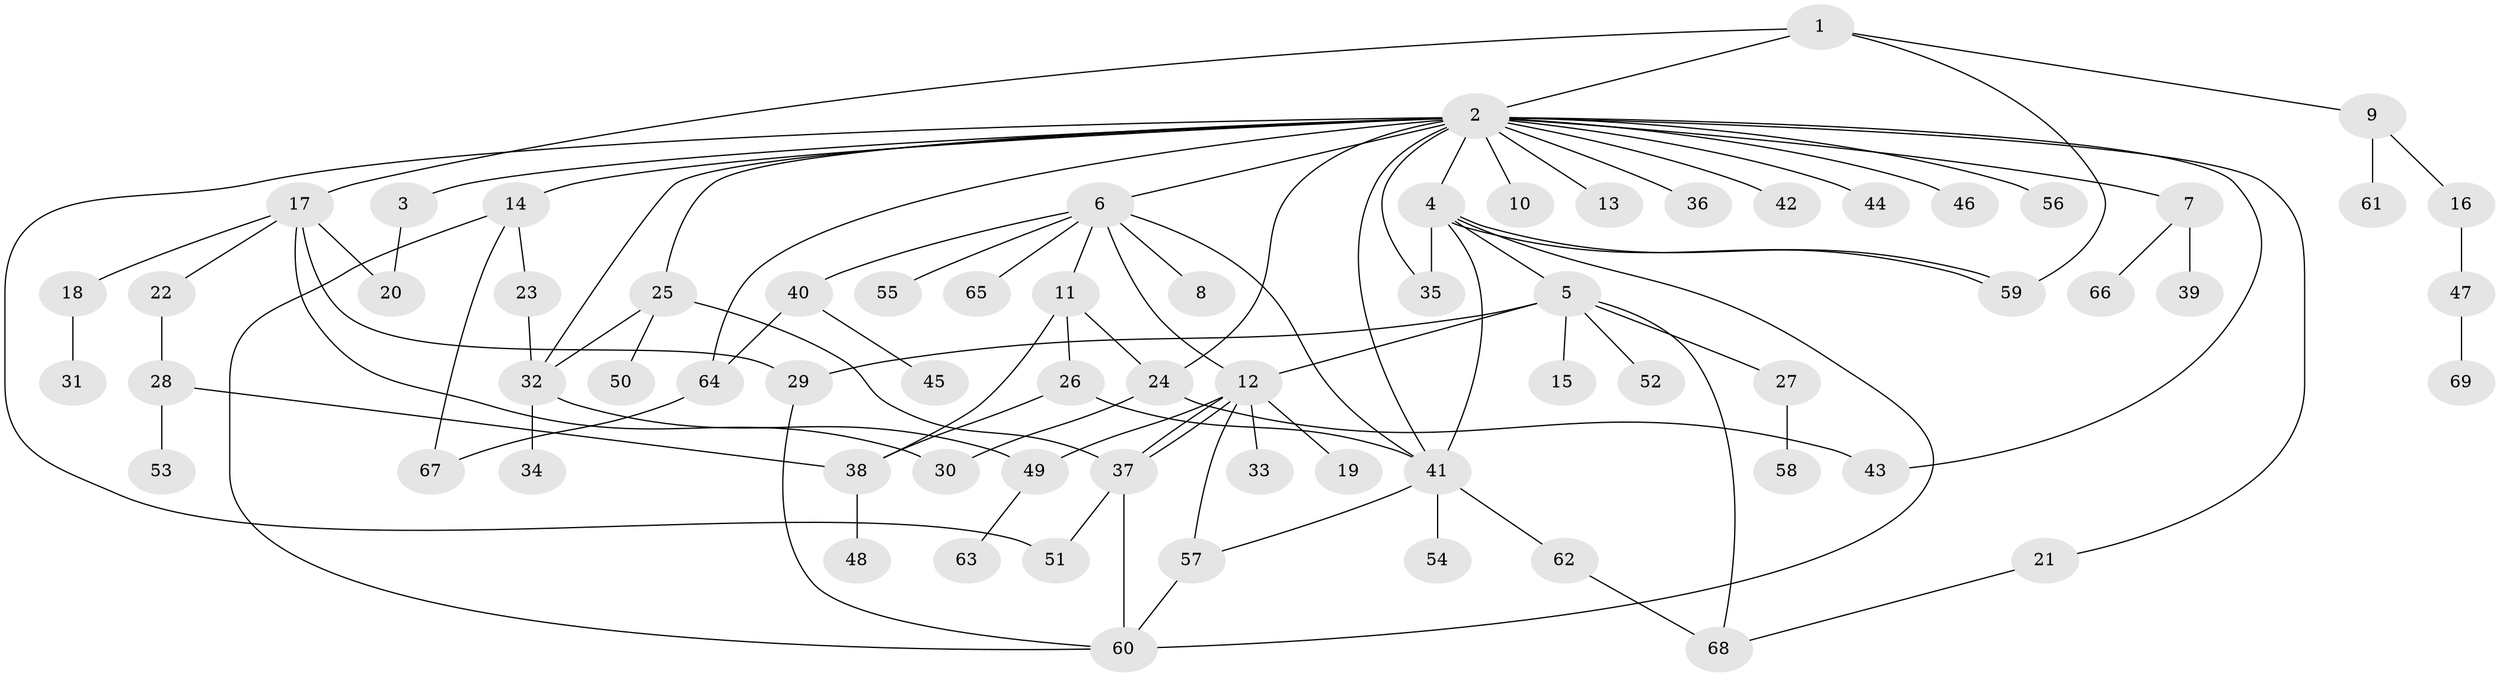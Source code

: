 // coarse degree distribution, {4: 0.06818181818181818, 18: 0.022727272727272728, 2: 0.1590909090909091, 5: 0.045454545454545456, 6: 0.11363636363636363, 9: 0.045454545454545456, 1: 0.45454545454545453, 3: 0.09090909090909091}
// Generated by graph-tools (version 1.1) at 2025/41/03/06/25 10:41:50]
// undirected, 69 vertices, 97 edges
graph export_dot {
graph [start="1"]
  node [color=gray90,style=filled];
  1;
  2;
  3;
  4;
  5;
  6;
  7;
  8;
  9;
  10;
  11;
  12;
  13;
  14;
  15;
  16;
  17;
  18;
  19;
  20;
  21;
  22;
  23;
  24;
  25;
  26;
  27;
  28;
  29;
  30;
  31;
  32;
  33;
  34;
  35;
  36;
  37;
  38;
  39;
  40;
  41;
  42;
  43;
  44;
  45;
  46;
  47;
  48;
  49;
  50;
  51;
  52;
  53;
  54;
  55;
  56;
  57;
  58;
  59;
  60;
  61;
  62;
  63;
  64;
  65;
  66;
  67;
  68;
  69;
  1 -- 2;
  1 -- 9;
  1 -- 17;
  1 -- 59;
  2 -- 3;
  2 -- 4;
  2 -- 6;
  2 -- 7;
  2 -- 10;
  2 -- 13;
  2 -- 14;
  2 -- 21;
  2 -- 24;
  2 -- 25;
  2 -- 32;
  2 -- 35;
  2 -- 36;
  2 -- 41;
  2 -- 42;
  2 -- 43;
  2 -- 44;
  2 -- 46;
  2 -- 51;
  2 -- 56;
  2 -- 64;
  3 -- 20;
  4 -- 5;
  4 -- 35;
  4 -- 41;
  4 -- 59;
  4 -- 59;
  4 -- 60;
  5 -- 12;
  5 -- 15;
  5 -- 27;
  5 -- 29;
  5 -- 52;
  5 -- 68;
  6 -- 8;
  6 -- 11;
  6 -- 12;
  6 -- 40;
  6 -- 41;
  6 -- 55;
  6 -- 65;
  7 -- 39;
  7 -- 66;
  9 -- 16;
  9 -- 61;
  11 -- 24;
  11 -- 26;
  11 -- 38;
  12 -- 19;
  12 -- 33;
  12 -- 37;
  12 -- 37;
  12 -- 49;
  12 -- 57;
  14 -- 23;
  14 -- 60;
  14 -- 67;
  16 -- 47;
  17 -- 18;
  17 -- 20;
  17 -- 22;
  17 -- 29;
  17 -- 30;
  18 -- 31;
  21 -- 68;
  22 -- 28;
  23 -- 32;
  24 -- 30;
  24 -- 43;
  25 -- 32;
  25 -- 37;
  25 -- 50;
  26 -- 38;
  26 -- 41;
  27 -- 58;
  28 -- 38;
  28 -- 53;
  29 -- 60;
  32 -- 34;
  32 -- 49;
  37 -- 51;
  37 -- 60;
  38 -- 48;
  40 -- 45;
  40 -- 64;
  41 -- 54;
  41 -- 57;
  41 -- 62;
  47 -- 69;
  49 -- 63;
  57 -- 60;
  62 -- 68;
  64 -- 67;
}
